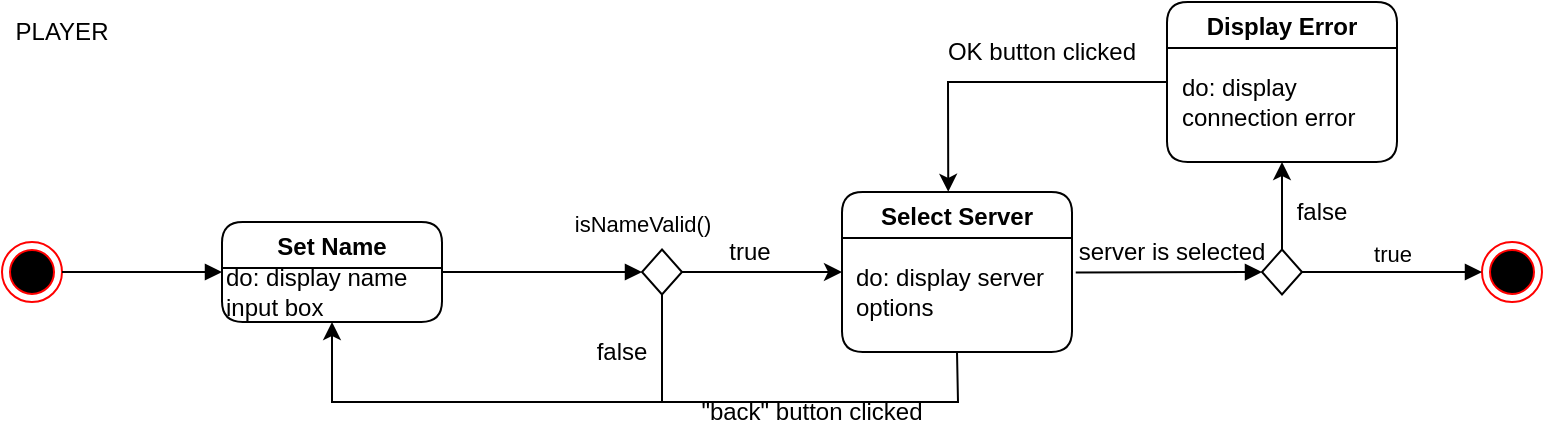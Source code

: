 <mxfile version="15.9.1" type="github">
  <diagram id="ebW55hOoTfFtjIPACesg" name="Page-1">
    <mxGraphModel dx="1497" dy="1971" grid="1" gridSize="10" guides="1" tooltips="1" connect="1" arrows="1" fold="1" page="1" pageScale="1" pageWidth="827" pageHeight="1169" math="0" shadow="0">
      <root>
        <mxCell id="0" />
        <mxCell id="1" parent="0" />
        <mxCell id="VXVAvLSQ9szCPly9kEG5-1" value="" style="ellipse;html=1;shape=endState;fillColor=#000000;strokeColor=#ff0000;" vertex="1" parent="1">
          <mxGeometry x="30" y="-1010" width="30" height="30" as="geometry" />
        </mxCell>
        <mxCell id="VXVAvLSQ9szCPly9kEG5-3" value="" style="html=1;verticalAlign=bottom;endArrow=block;rounded=0;" edge="1" parent="1" source="VXVAvLSQ9szCPly9kEG5-1">
          <mxGeometry width="80" relative="1" as="geometry">
            <mxPoint x="60" y="-995" as="sourcePoint" />
            <mxPoint x="140" y="-995" as="targetPoint" />
          </mxGeometry>
        </mxCell>
        <mxCell id="VXVAvLSQ9szCPly9kEG5-4" value="Set Name" style="swimlane;rounded=1;" vertex="1" parent="1">
          <mxGeometry x="140" y="-1020" width="110" height="50" as="geometry" />
        </mxCell>
        <mxCell id="VXVAvLSQ9szCPly9kEG5-41" value="do: display name &lt;br&gt;input box" style="text;html=1;align=left;verticalAlign=middle;resizable=0;points=[];autosize=1;strokeColor=none;fillColor=none;" vertex="1" parent="VXVAvLSQ9szCPly9kEG5-4">
          <mxGeometry y="20" width="110" height="30" as="geometry" />
        </mxCell>
        <mxCell id="VXVAvLSQ9szCPly9kEG5-5" value="isNameValid()" style="html=1;verticalAlign=bottom;endArrow=block;rounded=0;" edge="1" parent="1" source="VXVAvLSQ9szCPly9kEG5-4">
          <mxGeometry x="1" y="15" width="80" relative="1" as="geometry">
            <mxPoint x="250" y="-995" as="sourcePoint" />
            <mxPoint x="350" y="-995" as="targetPoint" />
            <mxPoint as="offset" />
          </mxGeometry>
        </mxCell>
        <mxCell id="VXVAvLSQ9szCPly9kEG5-10" value="" style="rhombus;whiteSpace=wrap;html=1;rounded=0;" vertex="1" parent="1">
          <mxGeometry x="350" y="-1006.25" width="20" height="22.5" as="geometry" />
        </mxCell>
        <mxCell id="VXVAvLSQ9szCPly9kEG5-11" value="" style="endArrow=classic;html=1;rounded=0;exitX=0.5;exitY=1;exitDx=0;exitDy=0;entryX=0.5;entryY=1;entryDx=0;entryDy=0;" edge="1" parent="1" source="VXVAvLSQ9szCPly9kEG5-10" target="VXVAvLSQ9szCPly9kEG5-4">
          <mxGeometry width="50" height="50" relative="1" as="geometry">
            <mxPoint x="280" y="-930" as="sourcePoint" />
            <mxPoint x="330" y="-980" as="targetPoint" />
            <Array as="points">
              <mxPoint x="360" y="-930" />
              <mxPoint x="195" y="-930" />
            </Array>
          </mxGeometry>
        </mxCell>
        <mxCell id="VXVAvLSQ9szCPly9kEG5-14" value="false" style="text;html=1;strokeColor=none;fillColor=none;align=center;verticalAlign=middle;whiteSpace=wrap;rounded=0;" vertex="1" parent="1">
          <mxGeometry x="310" y="-970" width="60" height="30" as="geometry" />
        </mxCell>
        <mxCell id="VXVAvLSQ9szCPly9kEG5-15" value="Select Server" style="swimlane;rounded=1;" vertex="1" parent="1">
          <mxGeometry x="450" y="-1035" width="115" height="80" as="geometry" />
        </mxCell>
        <mxCell id="VXVAvLSQ9szCPly9kEG5-23" value="do: display server &lt;br&gt;options" style="text;html=1;align=left;verticalAlign=middle;resizable=0;points=[];autosize=1;strokeColor=none;fillColor=none;" vertex="1" parent="VXVAvLSQ9szCPly9kEG5-15">
          <mxGeometry x="5" y="35" width="110" height="30" as="geometry" />
        </mxCell>
        <mxCell id="VXVAvLSQ9szCPly9kEG5-19" value="" style="endArrow=classic;html=1;rounded=0;exitX=1;exitY=0.5;exitDx=0;exitDy=0;entryX=0;entryY=0.5;entryDx=0;entryDy=0;" edge="1" parent="1" source="VXVAvLSQ9szCPly9kEG5-10" target="VXVAvLSQ9szCPly9kEG5-15">
          <mxGeometry width="50" height="50" relative="1" as="geometry">
            <mxPoint x="370" y="-930" as="sourcePoint" />
            <mxPoint x="420" y="-980" as="targetPoint" />
          </mxGeometry>
        </mxCell>
        <mxCell id="VXVAvLSQ9szCPly9kEG5-21" value="true" style="text;html=1;strokeColor=none;fillColor=none;align=center;verticalAlign=middle;whiteSpace=wrap;rounded=0;" vertex="1" parent="1">
          <mxGeometry x="374" y="-1020" width="60" height="30" as="geometry" />
        </mxCell>
        <mxCell id="VXVAvLSQ9szCPly9kEG5-24" value="" style="ellipse;html=1;shape=endState;fillColor=#000000;strokeColor=#ff0000;rounded=1;" vertex="1" parent="1">
          <mxGeometry x="770" y="-1010" width="30" height="30" as="geometry" />
        </mxCell>
        <mxCell id="VXVAvLSQ9szCPly9kEG5-25" value="true" style="html=1;verticalAlign=bottom;endArrow=block;rounded=0;entryX=0;entryY=0.5;entryDx=0;entryDy=0;" edge="1" parent="1" target="VXVAvLSQ9szCPly9kEG5-24">
          <mxGeometry width="80" relative="1" as="geometry">
            <mxPoint x="680" y="-995" as="sourcePoint" />
            <mxPoint x="640" y="-990" as="targetPoint" />
          </mxGeometry>
        </mxCell>
        <mxCell id="VXVAvLSQ9szCPly9kEG5-26" value="" style="rhombus;whiteSpace=wrap;html=1;rounded=0;" vertex="1" parent="1">
          <mxGeometry x="660" y="-1006.25" width="20" height="22.5" as="geometry" />
        </mxCell>
        <mxCell id="VXVAvLSQ9szCPly9kEG5-28" value="" style="html=1;verticalAlign=bottom;endArrow=block;rounded=0;exitX=1.017;exitY=0.177;exitDx=0;exitDy=0;exitPerimeter=0;entryX=0;entryY=0.5;entryDx=0;entryDy=0;" edge="1" parent="1" source="VXVAvLSQ9szCPly9kEG5-23" target="VXVAvLSQ9szCPly9kEG5-26">
          <mxGeometry width="80" relative="1" as="geometry">
            <mxPoint x="560" y="-1000" as="sourcePoint" />
            <mxPoint x="640" y="-1000" as="targetPoint" />
          </mxGeometry>
        </mxCell>
        <mxCell id="VXVAvLSQ9szCPly9kEG5-31" value="" style="endArrow=none;html=1;rounded=0;entryX=0.5;entryY=1;entryDx=0;entryDy=0;" edge="1" parent="1" target="VXVAvLSQ9szCPly9kEG5-15">
          <mxGeometry width="50" height="50" relative="1" as="geometry">
            <mxPoint x="360" y="-930" as="sourcePoint" />
            <mxPoint x="430" y="-850" as="targetPoint" />
            <Array as="points">
              <mxPoint x="508" y="-930" />
            </Array>
          </mxGeometry>
        </mxCell>
        <mxCell id="VXVAvLSQ9szCPly9kEG5-32" value="&quot;back&quot; button clicked" style="text;html=1;strokeColor=none;fillColor=none;align=center;verticalAlign=middle;whiteSpace=wrap;rounded=0;" vertex="1" parent="1">
          <mxGeometry x="360" y="-940" width="150" height="30" as="geometry" />
        </mxCell>
        <mxCell id="VXVAvLSQ9szCPly9kEG5-34" value="" style="endArrow=classic;html=1;rounded=0;exitX=0.5;exitY=0;exitDx=0;exitDy=0;" edge="1" parent="1" source="VXVAvLSQ9szCPly9kEG5-26">
          <mxGeometry width="50" height="50" relative="1" as="geometry">
            <mxPoint x="520" y="-930" as="sourcePoint" />
            <mxPoint x="670" y="-1050" as="targetPoint" />
          </mxGeometry>
        </mxCell>
        <mxCell id="VXVAvLSQ9szCPly9kEG5-35" value="Display Error" style="swimlane;rounded=1;" vertex="1" parent="1">
          <mxGeometry x="612.5" y="-1130" width="115" height="80" as="geometry" />
        </mxCell>
        <mxCell id="VXVAvLSQ9szCPly9kEG5-36" value="do: display &lt;br&gt;connection error" style="text;html=1;align=left;verticalAlign=middle;resizable=0;points=[];autosize=1;strokeColor=none;fillColor=none;" vertex="1" parent="VXVAvLSQ9szCPly9kEG5-35">
          <mxGeometry x="5" y="35" width="100" height="30" as="geometry" />
        </mxCell>
        <mxCell id="VXVAvLSQ9szCPly9kEG5-37" value="false" style="text;html=1;strokeColor=none;fillColor=none;align=center;verticalAlign=middle;whiteSpace=wrap;rounded=0;" vertex="1" parent="1">
          <mxGeometry x="660" y="-1040" width="60" height="30" as="geometry" />
        </mxCell>
        <mxCell id="VXVAvLSQ9szCPly9kEG5-38" value="server is selected" style="text;html=1;strokeColor=none;fillColor=none;align=center;verticalAlign=middle;whiteSpace=wrap;rounded=0;" vertex="1" parent="1">
          <mxGeometry x="565" y="-1020" width="100" height="30" as="geometry" />
        </mxCell>
        <mxCell id="VXVAvLSQ9szCPly9kEG5-39" value="" style="endArrow=classic;html=1;rounded=0;exitX=0;exitY=0.5;exitDx=0;exitDy=0;entryX=0.462;entryY=-0.001;entryDx=0;entryDy=0;entryPerimeter=0;" edge="1" parent="1" source="VXVAvLSQ9szCPly9kEG5-35" target="VXVAvLSQ9szCPly9kEG5-15">
          <mxGeometry width="50" height="50" relative="1" as="geometry">
            <mxPoint x="550" y="-990" as="sourcePoint" />
            <mxPoint x="600" y="-1040" as="targetPoint" />
            <Array as="points">
              <mxPoint x="503" y="-1090" />
            </Array>
          </mxGeometry>
        </mxCell>
        <mxCell id="VXVAvLSQ9szCPly9kEG5-40" value="OK button clicked" style="text;html=1;strokeColor=none;fillColor=none;align=center;verticalAlign=middle;whiteSpace=wrap;rounded=0;" vertex="1" parent="1">
          <mxGeometry x="500" y="-1120" width="100" height="30" as="geometry" />
        </mxCell>
        <mxCell id="VXVAvLSQ9szCPly9kEG5-42" value="PLAYER" style="text;html=1;strokeColor=none;fillColor=none;align=center;verticalAlign=middle;whiteSpace=wrap;rounded=0;" vertex="1" parent="1">
          <mxGeometry x="30" y="-1130" width="60" height="30" as="geometry" />
        </mxCell>
      </root>
    </mxGraphModel>
  </diagram>
</mxfile>
